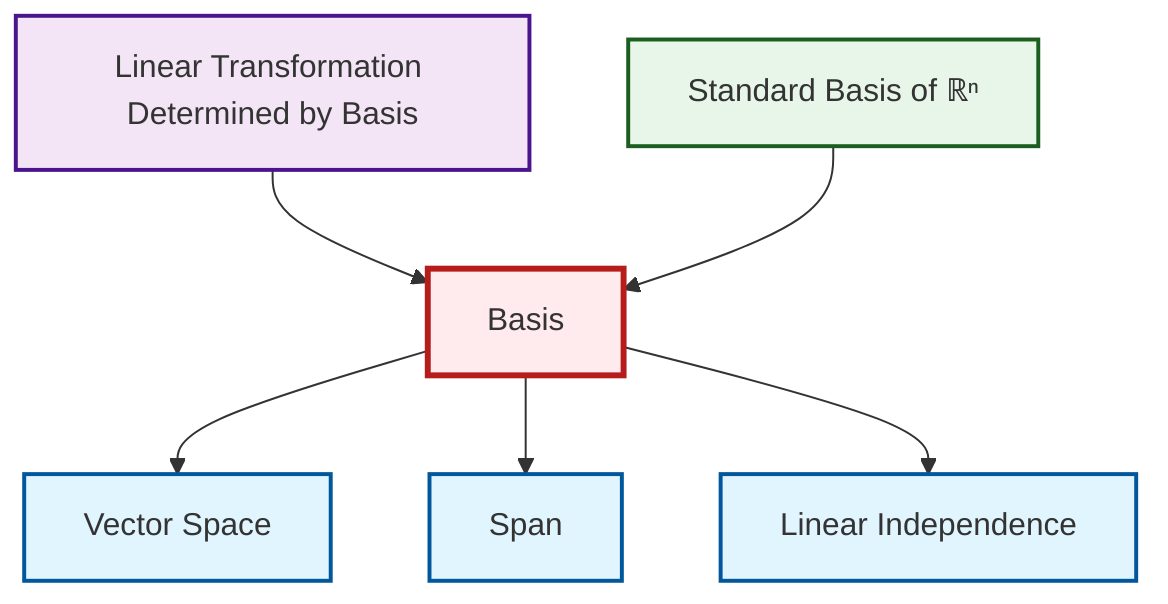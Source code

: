 graph TD
    classDef definition fill:#e1f5fe,stroke:#01579b,stroke-width:2px
    classDef theorem fill:#f3e5f5,stroke:#4a148c,stroke-width:2px
    classDef axiom fill:#fff3e0,stroke:#e65100,stroke-width:2px
    classDef example fill:#e8f5e9,stroke:#1b5e20,stroke-width:2px
    classDef current fill:#ffebee,stroke:#b71c1c,stroke-width:3px
    def-vector-space["Vector Space"]:::definition
    def-basis["Basis"]:::definition
    def-span["Span"]:::definition
    thm-linear-transformation-basis["Linear Transformation Determined by Basis"]:::theorem
    def-linear-independence["Linear Independence"]:::definition
    ex-standard-basis-rn["Standard Basis of ℝⁿ"]:::example
    thm-linear-transformation-basis --> def-basis
    def-basis --> def-vector-space
    def-basis --> def-span
    ex-standard-basis-rn --> def-basis
    def-basis --> def-linear-independence
    class def-basis current